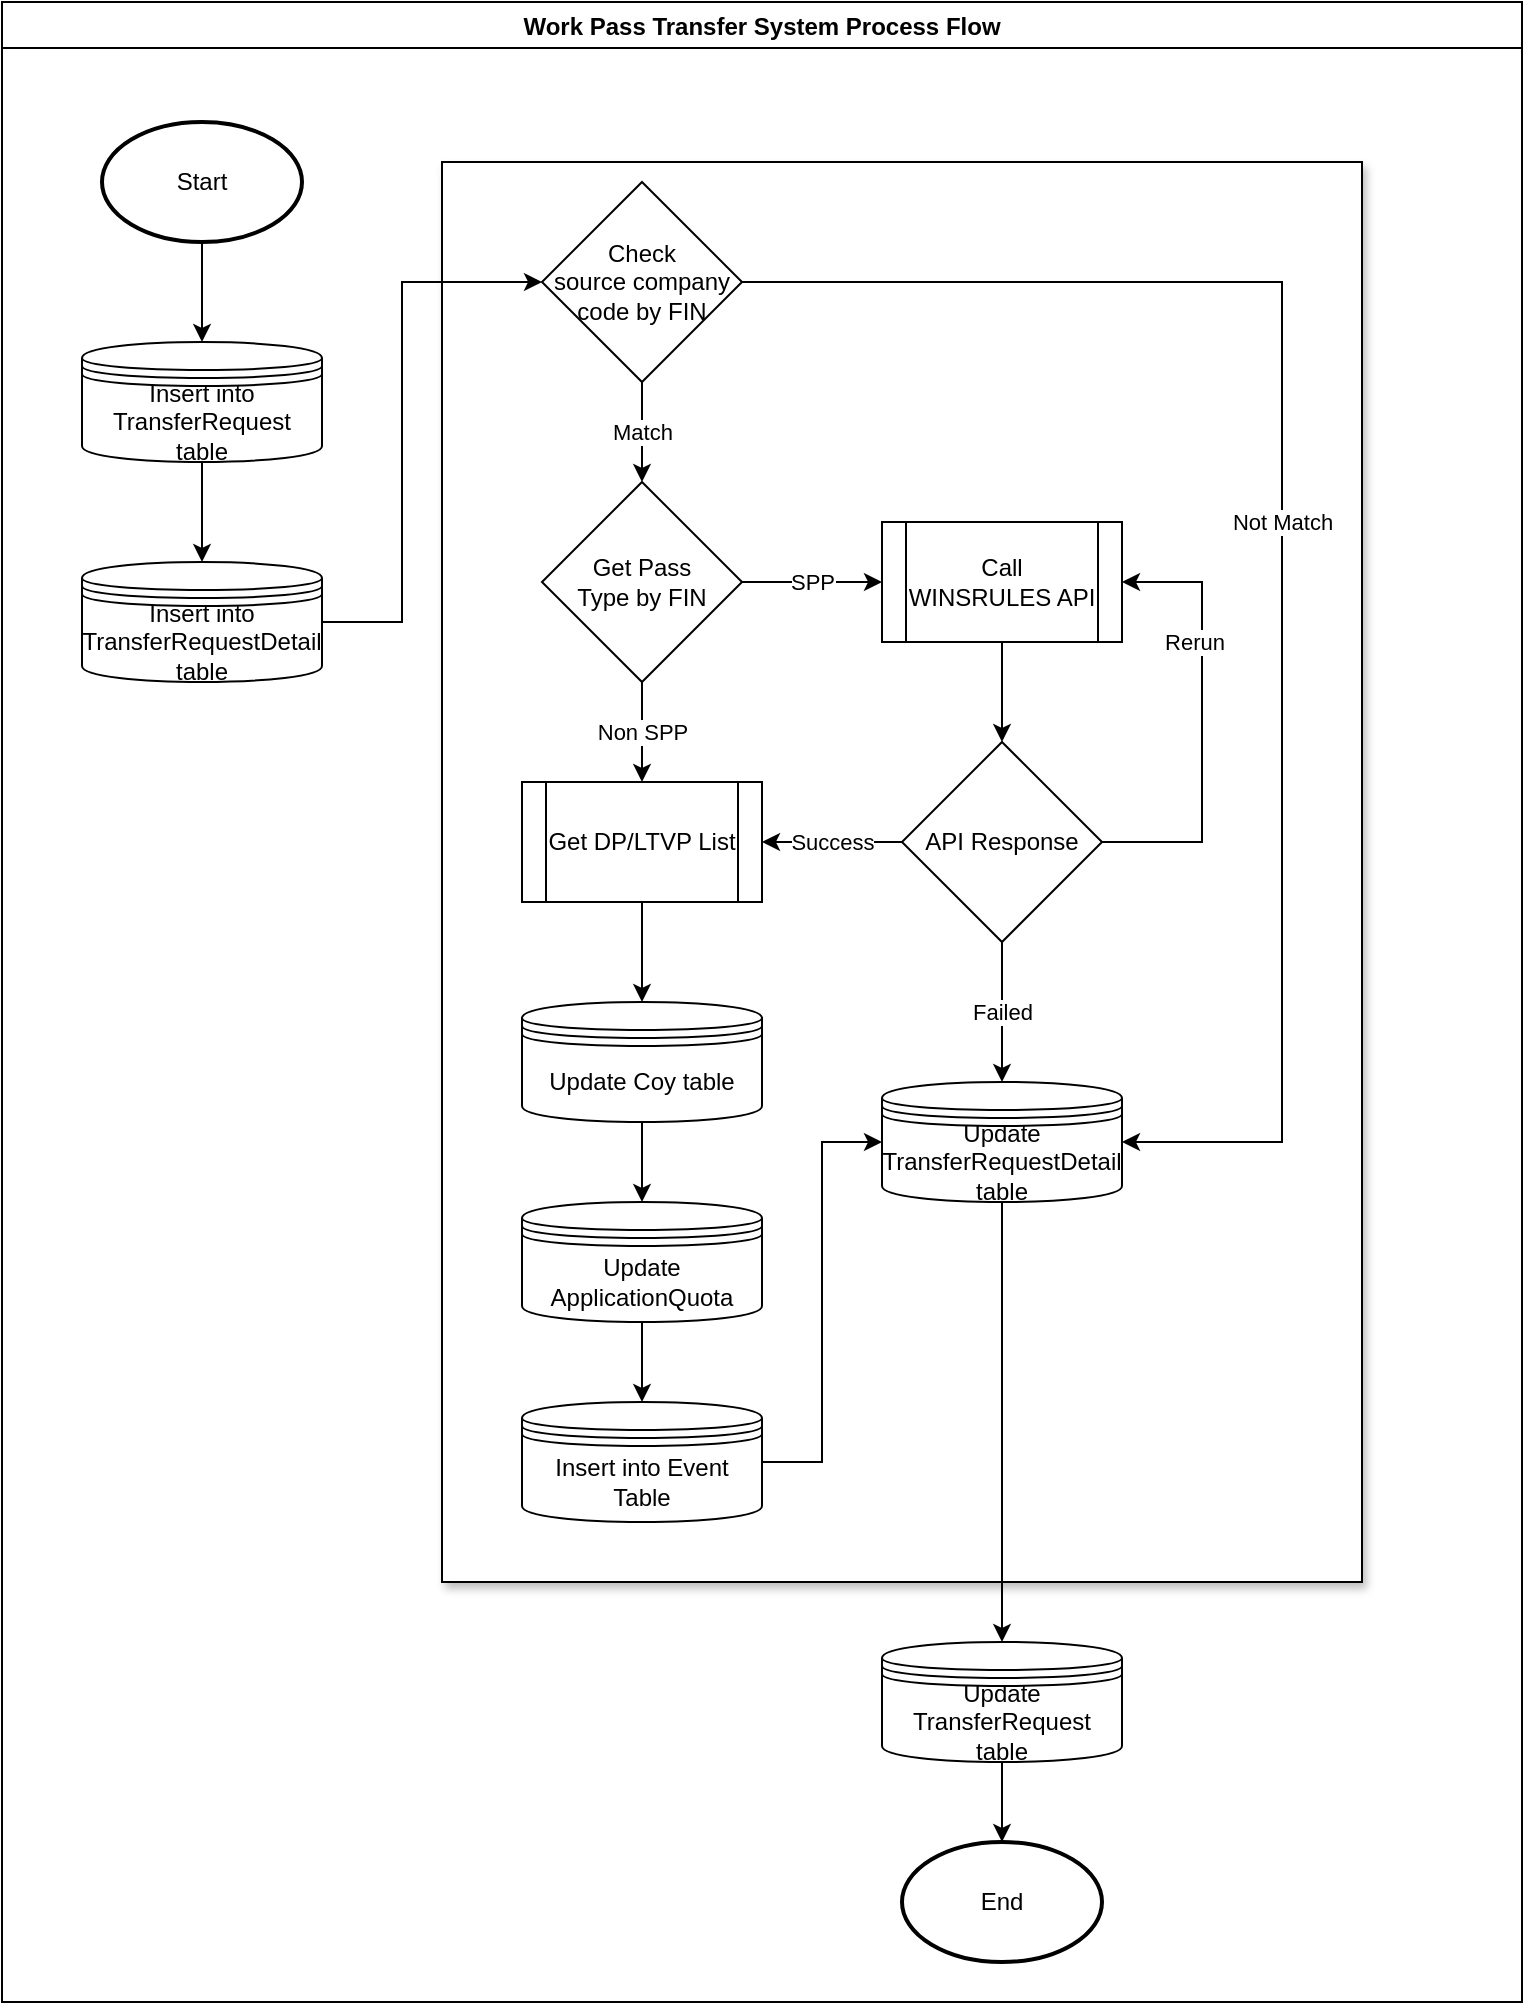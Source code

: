 <mxfile version="20.2.8" type="github">
  <diagram id="iKEkDsjV-Hw-d5Viwuhs" name="Page-1">
    <mxGraphModel dx="1224" dy="646" grid="1" gridSize="10" guides="1" tooltips="1" connect="1" arrows="1" fold="1" page="1" pageScale="1" pageWidth="850" pageHeight="1100" math="0" shadow="0">
      <root>
        <mxCell id="0" />
        <mxCell id="1" parent="0" />
        <mxCell id="-TxidxfEcZ3M2kWxtk1A-1" value="Work Pass Transfer System Process Flow" style="swimlane;" vertex="1" parent="1">
          <mxGeometry x="40" y="40" width="760" height="1000" as="geometry" />
        </mxCell>
        <mxCell id="-TxidxfEcZ3M2kWxtk1A-41" value="" style="rounded=0;whiteSpace=wrap;html=1;shadow=1;strokeWidth=1;" vertex="1" parent="-TxidxfEcZ3M2kWxtk1A-1">
          <mxGeometry x="220" y="80" width="460" height="710" as="geometry" />
        </mxCell>
        <mxCell id="-TxidxfEcZ3M2kWxtk1A-12" style="edgeStyle=orthogonalEdgeStyle;rounded=0;orthogonalLoop=1;jettySize=auto;html=1;exitX=0.5;exitY=1;exitDx=0;exitDy=0;exitPerimeter=0;" edge="1" parent="-TxidxfEcZ3M2kWxtk1A-1" source="-TxidxfEcZ3M2kWxtk1A-2" target="-TxidxfEcZ3M2kWxtk1A-3">
          <mxGeometry relative="1" as="geometry" />
        </mxCell>
        <mxCell id="-TxidxfEcZ3M2kWxtk1A-2" value="Start" style="strokeWidth=2;html=1;shape=mxgraph.flowchart.start_1;whiteSpace=wrap;" vertex="1" parent="-TxidxfEcZ3M2kWxtk1A-1">
          <mxGeometry x="50" y="60" width="100" height="60" as="geometry" />
        </mxCell>
        <mxCell id="-TxidxfEcZ3M2kWxtk1A-13" style="edgeStyle=orthogonalEdgeStyle;rounded=0;orthogonalLoop=1;jettySize=auto;html=1;exitX=0.5;exitY=1;exitDx=0;exitDy=0;" edge="1" parent="-TxidxfEcZ3M2kWxtk1A-1" source="-TxidxfEcZ3M2kWxtk1A-3" target="-TxidxfEcZ3M2kWxtk1A-4">
          <mxGeometry relative="1" as="geometry" />
        </mxCell>
        <mxCell id="-TxidxfEcZ3M2kWxtk1A-3" value="Insert into TransferRequest table" style="shape=datastore;whiteSpace=wrap;html=1;" vertex="1" parent="-TxidxfEcZ3M2kWxtk1A-1">
          <mxGeometry x="40" y="170" width="120" height="60" as="geometry" />
        </mxCell>
        <mxCell id="-TxidxfEcZ3M2kWxtk1A-36" style="edgeStyle=orthogonalEdgeStyle;rounded=0;orthogonalLoop=1;jettySize=auto;html=1;exitX=1;exitY=0.5;exitDx=0;exitDy=0;entryX=0;entryY=0.5;entryDx=0;entryDy=0;" edge="1" parent="-TxidxfEcZ3M2kWxtk1A-1" source="-TxidxfEcZ3M2kWxtk1A-4" target="-TxidxfEcZ3M2kWxtk1A-5">
          <mxGeometry relative="1" as="geometry">
            <Array as="points">
              <mxPoint x="200" y="310" />
              <mxPoint x="200" y="140" />
            </Array>
          </mxGeometry>
        </mxCell>
        <mxCell id="-TxidxfEcZ3M2kWxtk1A-4" value="Insert into TransferRequestDetail table" style="shape=datastore;whiteSpace=wrap;html=1;" vertex="1" parent="-TxidxfEcZ3M2kWxtk1A-1">
          <mxGeometry x="40" y="280" width="120" height="60" as="geometry" />
        </mxCell>
        <mxCell id="-TxidxfEcZ3M2kWxtk1A-37" value="Match" style="edgeStyle=orthogonalEdgeStyle;rounded=0;orthogonalLoop=1;jettySize=auto;html=1;exitX=0.5;exitY=1;exitDx=0;exitDy=0;entryX=0.5;entryY=0;entryDx=0;entryDy=0;" edge="1" parent="-TxidxfEcZ3M2kWxtk1A-1" source="-TxidxfEcZ3M2kWxtk1A-5" target="-TxidxfEcZ3M2kWxtk1A-11">
          <mxGeometry relative="1" as="geometry" />
        </mxCell>
        <mxCell id="-TxidxfEcZ3M2kWxtk1A-39" value="Not Match" style="edgeStyle=orthogonalEdgeStyle;rounded=0;orthogonalLoop=1;jettySize=auto;html=1;exitX=1;exitY=0.5;exitDx=0;exitDy=0;entryX=1;entryY=0.5;entryDx=0;entryDy=0;" edge="1" parent="-TxidxfEcZ3M2kWxtk1A-1" source="-TxidxfEcZ3M2kWxtk1A-5" target="-TxidxfEcZ3M2kWxtk1A-31">
          <mxGeometry relative="1" as="geometry">
            <Array as="points">
              <mxPoint x="640" y="140" />
              <mxPoint x="640" y="570" />
            </Array>
          </mxGeometry>
        </mxCell>
        <mxCell id="-TxidxfEcZ3M2kWxtk1A-5" value="Check &lt;br&gt;source company code by FIN" style="rhombus;whiteSpace=wrap;html=1;" vertex="1" parent="-TxidxfEcZ3M2kWxtk1A-1">
          <mxGeometry x="270" y="90" width="100" height="100" as="geometry" />
        </mxCell>
        <mxCell id="-TxidxfEcZ3M2kWxtk1A-22" style="edgeStyle=orthogonalEdgeStyle;rounded=0;orthogonalLoop=1;jettySize=auto;html=1;exitX=0.5;exitY=1;exitDx=0;exitDy=0;entryX=0.5;entryY=0;entryDx=0;entryDy=0;" edge="1" parent="-TxidxfEcZ3M2kWxtk1A-1" source="-TxidxfEcZ3M2kWxtk1A-7" target="-TxidxfEcZ3M2kWxtk1A-18">
          <mxGeometry relative="1" as="geometry" />
        </mxCell>
        <mxCell id="-TxidxfEcZ3M2kWxtk1A-7" value="Call WINSRULES API" style="shape=process;whiteSpace=wrap;html=1;backgroundOutline=1;" vertex="1" parent="-TxidxfEcZ3M2kWxtk1A-1">
          <mxGeometry x="440" y="260" width="120" height="60" as="geometry" />
        </mxCell>
        <mxCell id="-TxidxfEcZ3M2kWxtk1A-28" style="edgeStyle=orthogonalEdgeStyle;rounded=0;orthogonalLoop=1;jettySize=auto;html=1;exitX=0.5;exitY=1;exitDx=0;exitDy=0;entryX=0.5;entryY=0;entryDx=0;entryDy=0;" edge="1" parent="-TxidxfEcZ3M2kWxtk1A-1" source="-TxidxfEcZ3M2kWxtk1A-8" target="-TxidxfEcZ3M2kWxtk1A-25">
          <mxGeometry relative="1" as="geometry" />
        </mxCell>
        <mxCell id="-TxidxfEcZ3M2kWxtk1A-8" value="Get DP/LTVP List" style="shape=process;whiteSpace=wrap;html=1;backgroundOutline=1;" vertex="1" parent="-TxidxfEcZ3M2kWxtk1A-1">
          <mxGeometry x="260" y="390" width="120" height="60" as="geometry" />
        </mxCell>
        <mxCell id="-TxidxfEcZ3M2kWxtk1A-16" value="Non SPP" style="edgeStyle=orthogonalEdgeStyle;rounded=0;orthogonalLoop=1;jettySize=auto;html=1;exitX=0.5;exitY=1;exitDx=0;exitDy=0;entryX=0.5;entryY=0;entryDx=0;entryDy=0;" edge="1" parent="-TxidxfEcZ3M2kWxtk1A-1" source="-TxidxfEcZ3M2kWxtk1A-11" target="-TxidxfEcZ3M2kWxtk1A-8">
          <mxGeometry relative="1" as="geometry" />
        </mxCell>
        <mxCell id="-TxidxfEcZ3M2kWxtk1A-17" value="SPP" style="edgeStyle=orthogonalEdgeStyle;rounded=0;orthogonalLoop=1;jettySize=auto;html=1;exitX=1;exitY=0.5;exitDx=0;exitDy=0;entryX=0;entryY=0.5;entryDx=0;entryDy=0;" edge="1" parent="-TxidxfEcZ3M2kWxtk1A-1" source="-TxidxfEcZ3M2kWxtk1A-11" target="-TxidxfEcZ3M2kWxtk1A-7">
          <mxGeometry relative="1" as="geometry" />
        </mxCell>
        <mxCell id="-TxidxfEcZ3M2kWxtk1A-11" value="Get Pass &lt;br&gt;Type by FIN" style="rhombus;whiteSpace=wrap;html=1;" vertex="1" parent="-TxidxfEcZ3M2kWxtk1A-1">
          <mxGeometry x="270" y="240" width="100" height="100" as="geometry" />
        </mxCell>
        <mxCell id="-TxidxfEcZ3M2kWxtk1A-19" value="Success" style="edgeStyle=orthogonalEdgeStyle;rounded=0;orthogonalLoop=1;jettySize=auto;html=1;exitX=0;exitY=0.5;exitDx=0;exitDy=0;entryX=1;entryY=0.5;entryDx=0;entryDy=0;" edge="1" parent="-TxidxfEcZ3M2kWxtk1A-1" source="-TxidxfEcZ3M2kWxtk1A-18" target="-TxidxfEcZ3M2kWxtk1A-8">
          <mxGeometry relative="1" as="geometry" />
        </mxCell>
        <mxCell id="-TxidxfEcZ3M2kWxtk1A-20" style="edgeStyle=orthogonalEdgeStyle;rounded=0;orthogonalLoop=1;jettySize=auto;html=1;exitX=1;exitY=0.5;exitDx=0;exitDy=0;entryX=1;entryY=0.5;entryDx=0;entryDy=0;" edge="1" parent="-TxidxfEcZ3M2kWxtk1A-1" source="-TxidxfEcZ3M2kWxtk1A-18" target="-TxidxfEcZ3M2kWxtk1A-7">
          <mxGeometry relative="1" as="geometry">
            <Array as="points">
              <mxPoint x="600" y="420" />
              <mxPoint x="600" y="290" />
            </Array>
          </mxGeometry>
        </mxCell>
        <mxCell id="-TxidxfEcZ3M2kWxtk1A-21" value="Rerun" style="edgeLabel;html=1;align=center;verticalAlign=middle;resizable=0;points=[];" vertex="1" connectable="0" parent="-TxidxfEcZ3M2kWxtk1A-20">
          <mxGeometry x="0.363" y="4" relative="1" as="geometry">
            <mxPoint as="offset" />
          </mxGeometry>
        </mxCell>
        <mxCell id="-TxidxfEcZ3M2kWxtk1A-38" value="Failed" style="edgeStyle=orthogonalEdgeStyle;rounded=0;orthogonalLoop=1;jettySize=auto;html=1;exitX=0.5;exitY=1;exitDx=0;exitDy=0;entryX=0.5;entryY=0;entryDx=0;entryDy=0;" edge="1" parent="-TxidxfEcZ3M2kWxtk1A-1" source="-TxidxfEcZ3M2kWxtk1A-18" target="-TxidxfEcZ3M2kWxtk1A-31">
          <mxGeometry relative="1" as="geometry" />
        </mxCell>
        <mxCell id="-TxidxfEcZ3M2kWxtk1A-18" value="API Response" style="rhombus;whiteSpace=wrap;html=1;" vertex="1" parent="-TxidxfEcZ3M2kWxtk1A-1">
          <mxGeometry x="450" y="370" width="100" height="100" as="geometry" />
        </mxCell>
        <mxCell id="-TxidxfEcZ3M2kWxtk1A-29" style="edgeStyle=orthogonalEdgeStyle;rounded=0;orthogonalLoop=1;jettySize=auto;html=1;exitX=0.5;exitY=1;exitDx=0;exitDy=0;entryX=0.5;entryY=0;entryDx=0;entryDy=0;" edge="1" parent="-TxidxfEcZ3M2kWxtk1A-1" source="-TxidxfEcZ3M2kWxtk1A-25" target="-TxidxfEcZ3M2kWxtk1A-26">
          <mxGeometry relative="1" as="geometry" />
        </mxCell>
        <mxCell id="-TxidxfEcZ3M2kWxtk1A-25" value="Update Coy table" style="shape=datastore;whiteSpace=wrap;html=1;" vertex="1" parent="-TxidxfEcZ3M2kWxtk1A-1">
          <mxGeometry x="260" y="500" width="120" height="60" as="geometry" />
        </mxCell>
        <mxCell id="-TxidxfEcZ3M2kWxtk1A-30" style="edgeStyle=orthogonalEdgeStyle;rounded=0;orthogonalLoop=1;jettySize=auto;html=1;exitX=0.5;exitY=1;exitDx=0;exitDy=0;entryX=0.5;entryY=0;entryDx=0;entryDy=0;" edge="1" parent="-TxidxfEcZ3M2kWxtk1A-1" source="-TxidxfEcZ3M2kWxtk1A-26" target="-TxidxfEcZ3M2kWxtk1A-27">
          <mxGeometry relative="1" as="geometry" />
        </mxCell>
        <mxCell id="-TxidxfEcZ3M2kWxtk1A-26" value="Update ApplicationQuota" style="shape=datastore;whiteSpace=wrap;html=1;" vertex="1" parent="-TxidxfEcZ3M2kWxtk1A-1">
          <mxGeometry x="260" y="600" width="120" height="60" as="geometry" />
        </mxCell>
        <mxCell id="-TxidxfEcZ3M2kWxtk1A-45" style="edgeStyle=orthogonalEdgeStyle;rounded=0;orthogonalLoop=1;jettySize=auto;html=1;exitX=1;exitY=0.5;exitDx=0;exitDy=0;entryX=0;entryY=0.5;entryDx=0;entryDy=0;" edge="1" parent="-TxidxfEcZ3M2kWxtk1A-1" source="-TxidxfEcZ3M2kWxtk1A-27" target="-TxidxfEcZ3M2kWxtk1A-31">
          <mxGeometry relative="1" as="geometry" />
        </mxCell>
        <mxCell id="-TxidxfEcZ3M2kWxtk1A-27" value="Insert into Event Table" style="shape=datastore;whiteSpace=wrap;html=1;" vertex="1" parent="-TxidxfEcZ3M2kWxtk1A-1">
          <mxGeometry x="260" y="700" width="120" height="60" as="geometry" />
        </mxCell>
        <mxCell id="-TxidxfEcZ3M2kWxtk1A-42" style="edgeStyle=orthogonalEdgeStyle;rounded=0;orthogonalLoop=1;jettySize=auto;html=1;exitX=0.5;exitY=1;exitDx=0;exitDy=0;entryX=0.5;entryY=0;entryDx=0;entryDy=0;" edge="1" parent="-TxidxfEcZ3M2kWxtk1A-1" source="-TxidxfEcZ3M2kWxtk1A-31" target="-TxidxfEcZ3M2kWxtk1A-34">
          <mxGeometry relative="1" as="geometry" />
        </mxCell>
        <mxCell id="-TxidxfEcZ3M2kWxtk1A-31" value="Update TransferRequestDetail&lt;br&gt;table" style="shape=datastore;whiteSpace=wrap;html=1;" vertex="1" parent="-TxidxfEcZ3M2kWxtk1A-1">
          <mxGeometry x="440" y="540" width="120" height="60" as="geometry" />
        </mxCell>
        <mxCell id="-TxidxfEcZ3M2kWxtk1A-44" style="edgeStyle=orthogonalEdgeStyle;rounded=0;orthogonalLoop=1;jettySize=auto;html=1;exitX=0.5;exitY=1;exitDx=0;exitDy=0;entryX=0.5;entryY=0;entryDx=0;entryDy=0;entryPerimeter=0;" edge="1" parent="-TxidxfEcZ3M2kWxtk1A-1" source="-TxidxfEcZ3M2kWxtk1A-34" target="-TxidxfEcZ3M2kWxtk1A-43">
          <mxGeometry relative="1" as="geometry" />
        </mxCell>
        <mxCell id="-TxidxfEcZ3M2kWxtk1A-34" value="Update TransferRequest table" style="shape=datastore;whiteSpace=wrap;html=1;" vertex="1" parent="-TxidxfEcZ3M2kWxtk1A-1">
          <mxGeometry x="440" y="820" width="120" height="60" as="geometry" />
        </mxCell>
        <mxCell id="-TxidxfEcZ3M2kWxtk1A-43" value="End" style="strokeWidth=2;html=1;shape=mxgraph.flowchart.start_1;whiteSpace=wrap;" vertex="1" parent="-TxidxfEcZ3M2kWxtk1A-1">
          <mxGeometry x="450" y="920" width="100" height="60" as="geometry" />
        </mxCell>
      </root>
    </mxGraphModel>
  </diagram>
</mxfile>
